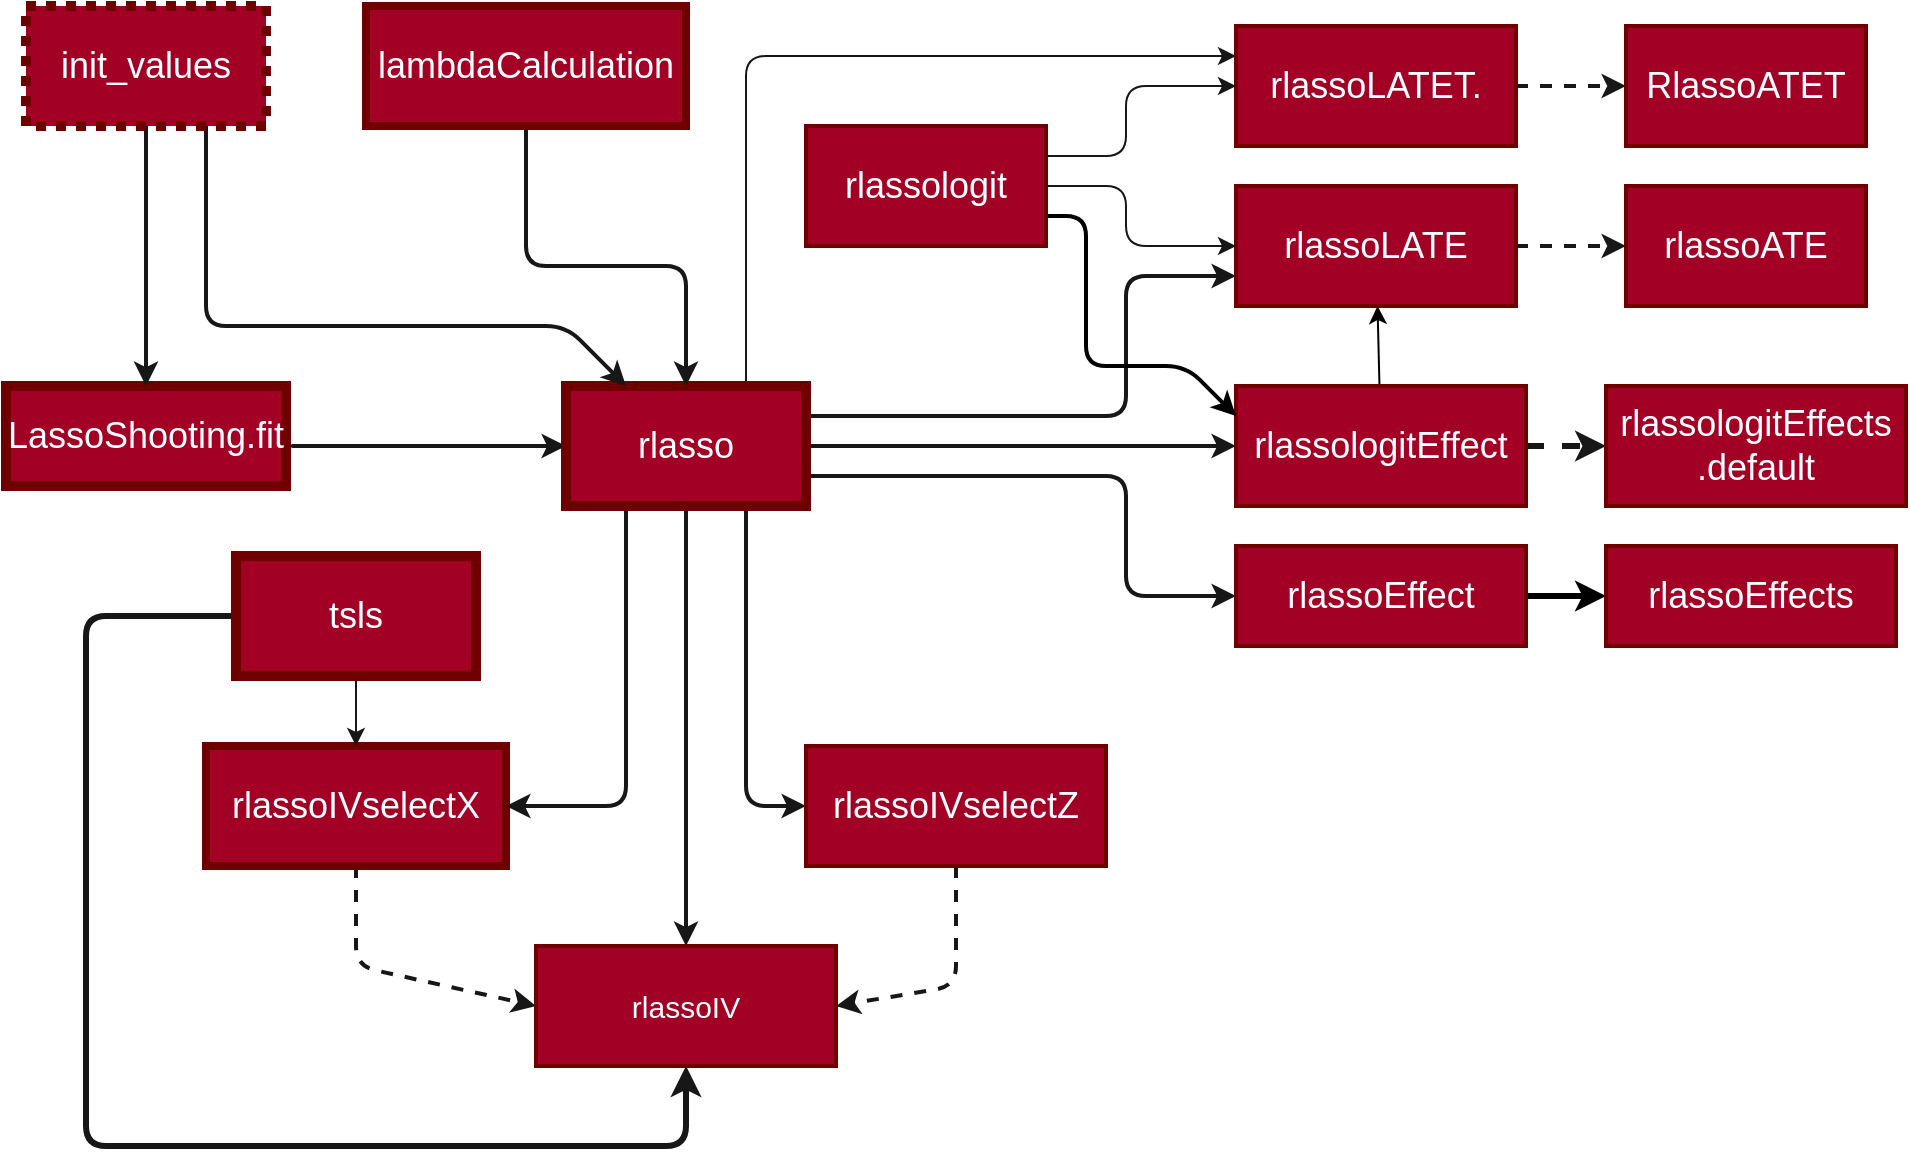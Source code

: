 <mxfile>
    <diagram id="yIo2a51h7xxz-haOQGHv" name="Page-1">
        <mxGraphModel dx="303" dy="1966" grid="1" gridSize="10" guides="1" tooltips="1" connect="1" arrows="1" fold="1" page="1" pageScale="1" pageWidth="827" pageHeight="1169" background="#ffffff" math="0" shadow="0">
            <root>
                <mxCell id="0"/>
                <mxCell id="1" parent="0"/>
                <mxCell id="2" style="edgeStyle=none;html=1;exitX=0.5;exitY=1;exitDx=0;exitDy=0;entryX=0;entryY=0.5;entryDx=0;entryDy=0;dashed=1;strokeColor=#171717;strokeWidth=2;fontColor=#191919;fontSize=18;" parent="1" source="3" target="32" edge="1">
                    <mxGeometry relative="1" as="geometry">
                        <Array as="points">
                            <mxPoint x="1215" y="-520"/>
                        </Array>
                        <mxPoint x="1750" y="-460" as="targetPoint"/>
                    </mxGeometry>
                </mxCell>
                <mxCell id="3" value="rlassoIVselectX" style="whiteSpace=wrap;html=1;fontSize=18;strokeColor=#6F0000;strokeWidth=4;fillColor=#a20025;gradientDirection=north;fontColor=#ffffff;" parent="1" vertex="1">
                    <mxGeometry x="1140" y="-630" width="150" height="60" as="geometry"/>
                </mxCell>
                <mxCell id="4" style="edgeStyle=none;html=1;exitX=0.5;exitY=1;exitDx=0;exitDy=0;entryX=0.5;entryY=0;entryDx=0;entryDy=0;strokeColor=#171717;fontColor=#191919;fontSize=18;" parent="1" source="47" target="3" edge="1">
                    <mxGeometry relative="1" as="geometry">
                        <Array as="points"/>
                    </mxGeometry>
                </mxCell>
                <mxCell id="5" style="edgeStyle=none;html=1;exitX=0;exitY=0.5;exitDx=0;exitDy=0;entryX=0.5;entryY=1;entryDx=0;entryDy=0;strokeColor=#171717;strokeWidth=3;fontColor=#191919;" parent="1" source="47" target="32" edge="1">
                    <mxGeometry relative="1" as="geometry">
                        <Array as="points">
                            <mxPoint x="1080" y="-695"/>
                            <mxPoint x="1080" y="-430"/>
                            <mxPoint x="1380" y="-430"/>
                        </Array>
                        <mxPoint x="1150" y="-685.0" as="sourcePoint"/>
                    </mxGeometry>
                </mxCell>
                <mxCell id="7" style="edgeStyle=none;html=1;entryX=0;entryY=0.5;entryDx=0;entryDy=0;strokeWidth=2;strokeColor=#171717;fontColor=#191919;fontSize=18;" parent="1" target="16" edge="1">
                    <mxGeometry relative="1" as="geometry">
                        <Array as="points">
                            <mxPoint x="1180" y="-780"/>
                        </Array>
                        <mxPoint x="1190" y="-780" as="sourcePoint"/>
                    </mxGeometry>
                </mxCell>
                <mxCell id="8" value="&lt;span class=&quot;pl-en&quot; style=&quot;font-size: 18px;&quot;&gt;LassoShooting.fit&lt;/span&gt;" style="whiteSpace=wrap;html=1;fontSize=18;strokeColor=#6F0000;fillColor=#a20025;strokeWidth=5;fontColor=#ffffff;" parent="1" vertex="1">
                    <mxGeometry x="1040" y="-810" width="140" height="50" as="geometry"/>
                </mxCell>
                <mxCell id="9" style="edgeStyle=none;html=1;exitX=0.25;exitY=1;exitDx=0;exitDy=0;entryX=1;entryY=0.5;entryDx=0;entryDy=0;strokeColor=#171717;fontColor=#191919;strokeWidth=2;fontSize=18;" parent="1" source="16" target="3" edge="1">
                    <mxGeometry relative="1" as="geometry">
                        <Array as="points">
                            <mxPoint x="1350" y="-600"/>
                        </Array>
                    </mxGeometry>
                </mxCell>
                <mxCell id="10" style="edgeStyle=none;html=1;exitX=0.75;exitY=1;exitDx=0;exitDy=0;entryX=0;entryY=0.5;entryDx=0;entryDy=0;strokeColor=#171717;fontColor=#191919;strokeWidth=2;fontSize=18;" parent="1" source="16" target="34" edge="1">
                    <mxGeometry relative="1" as="geometry">
                        <Array as="points">
                            <mxPoint x="1410" y="-600"/>
                        </Array>
                    </mxGeometry>
                </mxCell>
                <mxCell id="12" style="edgeStyle=none;rounded=1;html=1;exitX=1;exitY=0.5;exitDx=0;exitDy=0;entryX=0;entryY=0.5;entryDx=0;entryDy=0;strokeColor=#171717;strokeWidth=2;fontColor=#191919;fontSize=18;" parent="1" source="16" target="23" edge="1">
                    <mxGeometry relative="1" as="geometry">
                        <mxPoint x="1530" y="-730" as="sourcePoint"/>
                    </mxGeometry>
                </mxCell>
                <mxCell id="13" style="edgeStyle=none;rounded=1;html=1;exitX=1;exitY=0.25;exitDx=0;exitDy=0;entryX=0;entryY=0.75;entryDx=0;entryDy=0;strokeColor=#171717;strokeWidth=2;fontColor=#191919;fontSize=18;" parent="1" source="16" target="26" edge="1">
                    <mxGeometry relative="1" as="geometry">
                        <Array as="points">
                            <mxPoint x="1600" y="-795"/>
                            <mxPoint x="1600" y="-865"/>
                        </Array>
                    </mxGeometry>
                </mxCell>
                <mxCell id="15" style="edgeStyle=none;rounded=1;html=1;exitX=1;exitY=0.75;exitDx=0;exitDy=0;entryX=0;entryY=0.5;entryDx=0;entryDy=0;strokeColor=#171717;strokeWidth=2;fontColor=#191919;fontSize=18;" parent="1" source="16" target="19" edge="1">
                    <mxGeometry relative="1" as="geometry">
                        <mxPoint x="1530" y="-700" as="sourcePoint"/>
                        <Array as="points">
                            <mxPoint x="1600" y="-765"/>
                            <mxPoint x="1600" y="-705"/>
                        </Array>
                    </mxGeometry>
                </mxCell>
                <mxCell id="43" style="edgeStyle=none;html=1;exitX=0.5;exitY=1;exitDx=0;exitDy=0;entryX=0.5;entryY=0;entryDx=0;entryDy=0;fontColor=#191919;strokeColor=#171717;strokeWidth=2;fontSize=18;" parent="1" source="16" target="32" edge="1">
                    <mxGeometry relative="1" as="geometry"/>
                </mxCell>
                <mxCell id="61" style="edgeStyle=none;html=1;exitX=0.75;exitY=0;exitDx=0;exitDy=0;entryX=0;entryY=0.25;entryDx=0;entryDy=0;fontColor=#FFFFFF;strokeColor=#171717;fontSize=18;" parent="1" source="16" target="28" edge="1">
                    <mxGeometry relative="1" as="geometry">
                        <Array as="points">
                            <mxPoint x="1410" y="-975"/>
                        </Array>
                    </mxGeometry>
                </mxCell>
                <mxCell id="16" value="rlasso" style="whiteSpace=wrap;html=1;fontSize=18;strokeColor=#6F0000;strokeWidth=5;fillColor=#a20025;fontColor=#ffffff;" parent="1" vertex="1">
                    <mxGeometry x="1320" y="-810" width="120" height="60" as="geometry"/>
                </mxCell>
                <mxCell id="17" style="edgeStyle=none;html=1;exitX=0.5;exitY=1;exitDx=0;exitDy=0;entryX=0.5;entryY=0;entryDx=0;entryDy=0;strokeWidth=2;strokeColor=#171717;fontColor=#191919;fontSize=18;" parent="1" source="49" target="16" edge="1">
                    <mxGeometry relative="1" as="geometry">
                        <mxPoint x="1380" y="-860" as="sourcePoint"/>
                        <Array as="points">
                            <mxPoint x="1300" y="-870"/>
                            <mxPoint x="1380" y="-870"/>
                        </Array>
                    </mxGeometry>
                </mxCell>
                <mxCell id="65" style="edgeStyle=none;html=1;exitX=1;exitY=0.5;exitDx=0;exitDy=0;entryX=0;entryY=0.5;entryDx=0;entryDy=0;strokeWidth=3;strokeColor=#000000;" parent="1" source="19" target="64" edge="1">
                    <mxGeometry relative="1" as="geometry"/>
                </mxCell>
                <mxCell id="19" value="rlassoEffect" style="whiteSpace=wrap;html=1;fontSize=18;strokeColor=#6F0000;strokeWidth=2;fillColor=#a20025;fontColor=#ffffff;" parent="1" vertex="1">
                    <mxGeometry x="1655" y="-730" width="145" height="50" as="geometry"/>
                </mxCell>
                <mxCell id="56" style="edgeStyle=none;html=1;exitX=1;exitY=0.5;exitDx=0;exitDy=0;fontColor=#FFFFFF;strokeColor=#171717;fontSize=18;strokeWidth=3;dashed=1;" parent="1" source="23" target="40" edge="1">
                    <mxGeometry relative="1" as="geometry"/>
                </mxCell>
                <mxCell id="63" value="" style="edgeStyle=none;html=1;" parent="1" source="23" target="26" edge="1">
                    <mxGeometry relative="1" as="geometry"/>
                </mxCell>
                <mxCell id="23" value="rlassologitEffect" style="whiteSpace=wrap;html=1;fontSize=18;fontColor=#ffffff;strokeColor=#6F0000;strokeWidth=2;fillColor=#a20025;gradientDirection=north;" parent="1" vertex="1">
                    <mxGeometry x="1655" y="-810" width="145" height="60" as="geometry"/>
                </mxCell>
                <mxCell id="24" value="rlassoATE" style="whiteSpace=wrap;html=1;fontSize=18;fontColor=#ffffff;strokeColor=#6F0000;strokeWidth=2;fillColor=#a20025;gradientDirection=north;" parent="1" vertex="1">
                    <mxGeometry x="1850" y="-910" width="120" height="60" as="geometry"/>
                </mxCell>
                <mxCell id="25" style="edgeStyle=none;rounded=0;html=1;exitX=1;exitY=0.5;exitDx=0;exitDy=0;entryX=0;entryY=0.5;entryDx=0;entryDy=0;dashed=1;strokeColor=#171717;strokeWidth=2;fontColor=#FFFFFF;fontSize=18;" parent="1" source="26" target="24" edge="1">
                    <mxGeometry relative="1" as="geometry"/>
                </mxCell>
                <mxCell id="26" value="rlassoLATE" style="whiteSpace=wrap;html=1;fontSize=18;fontColor=#ffffff;strokeColor=#6F0000;strokeWidth=2;fillColor=#a20025;gradientDirection=north;" parent="1" vertex="1">
                    <mxGeometry x="1655" y="-910" width="140" height="60" as="geometry"/>
                </mxCell>
                <mxCell id="27" style="edgeStyle=none;rounded=0;html=1;exitX=1;exitY=0.5;exitDx=0;exitDy=0;entryX=0;entryY=0.5;entryDx=0;entryDy=0;dashed=1;strokeColor=#171717;strokeWidth=2;fontColor=#FFFFFF;fontSize=18;" parent="1" source="28" target="42" edge="1">
                    <mxGeometry relative="1" as="geometry"/>
                </mxCell>
                <mxCell id="28" value="rlassoLATET." style="whiteSpace=wrap;html=1;fontSize=18;fontColor=#ffffff;strokeColor=#6F0000;strokeWidth=2;fillColor=#a20025;gradientDirection=north;" parent="1" vertex="1">
                    <mxGeometry x="1655" y="-990" width="140" height="60" as="geometry"/>
                </mxCell>
                <mxCell id="29" style="edgeStyle=none;html=1;exitX=0.5;exitY=1;exitDx=0;exitDy=0;entryX=0.5;entryY=0;entryDx=0;entryDy=0;strokeColor=#171717;fontColor=#191919;strokeWidth=2;fontSize=18;" parent="1" source="50" target="8" edge="1">
                    <mxGeometry relative="1" as="geometry">
                        <mxPoint x="1110" y="-860" as="sourcePoint"/>
                    </mxGeometry>
                </mxCell>
                <mxCell id="30" style="edgeStyle=none;html=1;exitX=0.75;exitY=1;exitDx=0;exitDy=0;entryX=0.25;entryY=0;entryDx=0;entryDy=0;fillColor=#008a00;strokeColor=#171717;strokeWidth=2;fontColor=#191919;fontSize=18;" parent="1" source="50" target="16" edge="1">
                    <mxGeometry relative="1" as="geometry">
                        <Array as="points">
                            <mxPoint x="1140" y="-840"/>
                            <mxPoint x="1320" y="-840"/>
                        </Array>
                        <mxPoint x="1140" y="-860" as="sourcePoint"/>
                    </mxGeometry>
                </mxCell>
                <mxCell id="32" value="rlassoIV" style="whiteSpace=wrap;html=1;fontSize=15;strokeColor=#6F0000;strokeWidth=2;fillColor=#a20025;gradientDirection=north;fontColor=#ffffff;" parent="1" vertex="1">
                    <mxGeometry x="1305" y="-530" width="150" height="60" as="geometry"/>
                </mxCell>
                <mxCell id="33" style="edgeStyle=none;html=1;exitX=0.5;exitY=1;exitDx=0;exitDy=0;entryX=1;entryY=0.5;entryDx=0;entryDy=0;dashed=1;strokeColor=#171717;strokeWidth=2;fontColor=#191919;fontSize=18;" parent="1" source="34" target="32" edge="1">
                    <mxGeometry relative="1" as="geometry">
                        <Array as="points">
                            <mxPoint x="1515" y="-510"/>
                        </Array>
                    </mxGeometry>
                </mxCell>
                <mxCell id="34" value="rlassoIVselectZ" style="whiteSpace=wrap;html=1;fontSize=18;strokeWidth=2;gradientDirection=north;fillColor=#008a00;fontColor=#191919;strokeColor=#171717;" parent="1" vertex="1">
                    <mxGeometry x="1440" y="-630" width="150" height="60" as="geometry"/>
                </mxCell>
                <mxCell id="40" value="&lt;span class=&quot;pl-en&quot; style=&quot;font-size: 18px&quot;&gt;rlassologitEffects&lt;br&gt;.default&lt;/span&gt;" style="whiteSpace=wrap;html=1;strokeColor=#6F0000;strokeWidth=2;fillColor=#a20025;fontColor=#ffffff;fontSize=18;" parent="1" vertex="1">
                    <mxGeometry x="1840" y="-810" width="150" height="60" as="geometry"/>
                </mxCell>
                <mxCell id="42" value="RlassoATET" style="whiteSpace=wrap;html=1;strokeColor=#6F0000;strokeWidth=2;fillColor=#a20025;fontColor=#ffffff;fontSize=18;" parent="1" vertex="1">
                    <mxGeometry x="1850" y="-990" width="120" height="60" as="geometry"/>
                </mxCell>
                <mxCell id="44" value="rlassoIVselectZ" style="whiteSpace=wrap;html=1;fontSize=18;strokeWidth=2;gradientDirection=north;fillColor=#a20025;fontColor=#ffffff;strokeColor=#6F0000;" parent="1" vertex="1">
                    <mxGeometry x="1440" y="-630" width="150" height="60" as="geometry"/>
                </mxCell>
                <mxCell id="47" value="tsls" style="whiteSpace=wrap;html=1;fontSize=18;fontColor=#ffffff;strokeColor=#6F0000;strokeWidth=5;fillColor=#a20025;gradientDirection=north;" parent="1" vertex="1">
                    <mxGeometry x="1155" y="-725" width="120" height="60" as="geometry"/>
                </mxCell>
                <mxCell id="49" value="lambdaCalculation" style="whiteSpace=wrap;html=1;fontSize=18;strokeColor=#6F0000;strokeWidth=4;fillColor=#a20025;fontColor=#ffffff;" parent="1" vertex="1">
                    <mxGeometry x="1220" y="-1000" width="160" height="60" as="geometry"/>
                </mxCell>
                <mxCell id="50" value="init_values" style="whiteSpace=wrap;html=1;fontSize=18;dashed=1;dashPattern=1 1;strokeColor=#6F0000;strokeWidth=5;fillColor=#a20025;fontColor=#ffffff;" parent="1" vertex="1">
                    <mxGeometry x="1050" y="-1000" width="120" height="60" as="geometry"/>
                </mxCell>
                <mxCell id="59" style="edgeStyle=none;html=1;exitX=1;exitY=0.25;exitDx=0;exitDy=0;entryX=0;entryY=0.5;entryDx=0;entryDy=0;fontColor=#FFFFFF;strokeColor=#171717;fontSize=18;" parent="1" source="52" target="28" edge="1">
                    <mxGeometry relative="1" as="geometry">
                        <Array as="points">
                            <mxPoint x="1600" y="-925"/>
                            <mxPoint x="1600" y="-960"/>
                        </Array>
                    </mxGeometry>
                </mxCell>
                <mxCell id="60" style="edgeStyle=none;html=1;entryX=0;entryY=0.5;entryDx=0;entryDy=0;fontColor=#FFFFFF;strokeColor=#171717;fontSize=18;exitX=1;exitY=0.5;exitDx=0;exitDy=0;" parent="1" source="52" target="26" edge="1">
                    <mxGeometry relative="1" as="geometry">
                        <mxPoint x="1570" y="-900" as="sourcePoint"/>
                        <Array as="points">
                            <mxPoint x="1600" y="-910"/>
                            <mxPoint x="1600" y="-880"/>
                        </Array>
                    </mxGeometry>
                </mxCell>
                <mxCell id="62" style="edgeStyle=none;html=1;exitX=1;exitY=0.75;exitDx=0;exitDy=0;entryX=0;entryY=0.25;entryDx=0;entryDy=0;strokeColor=#000000;strokeWidth=2;" parent="1" source="52" target="23" edge="1">
                    <mxGeometry relative="1" as="geometry">
                        <Array as="points">
                            <mxPoint x="1580" y="-895"/>
                            <mxPoint x="1580" y="-820"/>
                            <mxPoint x="1630" y="-820"/>
                        </Array>
                    </mxGeometry>
                </mxCell>
                <mxCell id="52" value="rlassologit" style="whiteSpace=wrap;html=1;fontSize=18;fontColor=#ffffff;strokeColor=#6F0000;strokeWidth=2;fillColor=#a20025;gradientDirection=north;labelBackgroundColor=none;" parent="1" vertex="1">
                    <mxGeometry x="1440" y="-940" width="120" height="60" as="geometry"/>
                </mxCell>
                <mxCell id="64" value="rlassoEffects" style="whiteSpace=wrap;html=1;fontSize=18;strokeColor=#6F0000;strokeWidth=2;fillColor=#a20025;fontColor=#ffffff;" parent="1" vertex="1">
                    <mxGeometry x="1840" y="-730" width="145" height="50" as="geometry"/>
                </mxCell>
            </root>
        </mxGraphModel>
    </diagram>
</mxfile>